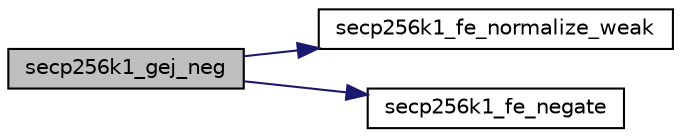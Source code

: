 digraph "secp256k1_gej_neg"
{
  edge [fontname="Helvetica",fontsize="10",labelfontname="Helvetica",labelfontsize="10"];
  node [fontname="Helvetica",fontsize="10",shape=record];
  rankdir="LR";
  Node259 [label="secp256k1_gej_neg",height=0.2,width=0.4,color="black", fillcolor="grey75", style="filled", fontcolor="black"];
  Node259 -> Node260 [color="midnightblue",fontsize="10",style="solid",fontname="Helvetica"];
  Node260 [label="secp256k1_fe_normalize_weak",height=0.2,width=0.4,color="black", fillcolor="white", style="filled",URL="$d5/d5a/field_8h.html#a0aaec7df2f708a451a8e1f41a943d8b1",tooltip="Weakly normalize a field element: reduce it magnitude to 1, but don&#39;t fully normalize. "];
  Node259 -> Node261 [color="midnightblue",fontsize="10",style="solid",fontname="Helvetica"];
  Node261 [label="secp256k1_fe_negate",height=0.2,width=0.4,color="black", fillcolor="white", style="filled",URL="$d5/d5a/field_8h.html#a4543ff08a66fc870acd56c921f2b30f7",tooltip="Set a field element equal to the additive inverse of another. "];
}
